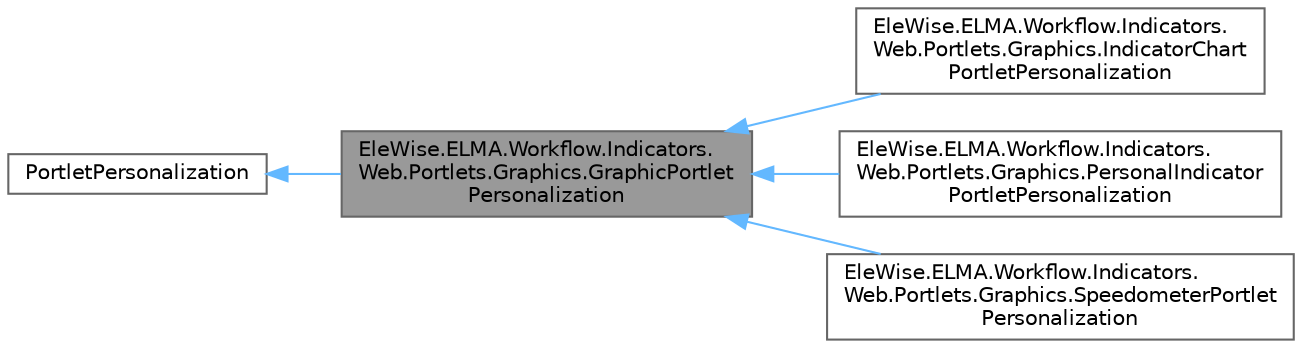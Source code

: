 digraph "EleWise.ELMA.Workflow.Indicators.Web.Portlets.Graphics.GraphicPortletPersonalization"
{
 // LATEX_PDF_SIZE
  bgcolor="transparent";
  edge [fontname=Helvetica,fontsize=10,labelfontname=Helvetica,labelfontsize=10];
  node [fontname=Helvetica,fontsize=10,shape=box,height=0.2,width=0.4];
  rankdir="LR";
  Node1 [id="Node000001",label="EleWise.ELMA.Workflow.Indicators.\lWeb.Portlets.Graphics.GraphicPortlet\lPersonalization",height=0.2,width=0.4,color="gray40", fillcolor="grey60", style="filled", fontcolor="black",tooltip="Настройки портлета"];
  Node2 -> Node1 [id="edge1_Node000001_Node000002",dir="back",color="steelblue1",style="solid",tooltip=" "];
  Node2 [id="Node000002",label="PortletPersonalization",height=0.2,width=0.4,color="gray40", fillcolor="white", style="filled",tooltip=" "];
  Node1 -> Node3 [id="edge2_Node000001_Node000003",dir="back",color="steelblue1",style="solid",tooltip=" "];
  Node3 [id="Node000003",label="EleWise.ELMA.Workflow.Indicators.\lWeb.Portlets.Graphics.IndicatorChart\lPortletPersonalization",height=0.2,width=0.4,color="gray40", fillcolor="white", style="filled",URL="$class_ele_wise_1_1_e_l_m_a_1_1_workflow_1_1_indicators_1_1_web_1_1_portlets_1_1_graphics_1_1_ind34ff4ac1e62d8291605e55408c15e8f8.html",tooltip="Настройки портлета"];
  Node1 -> Node4 [id="edge3_Node000001_Node000004",dir="back",color="steelblue1",style="solid",tooltip=" "];
  Node4 [id="Node000004",label="EleWise.ELMA.Workflow.Indicators.\lWeb.Portlets.Graphics.PersonalIndicator\lPortletPersonalization",height=0.2,width=0.4,color="gray40", fillcolor="white", style="filled",URL="$class_ele_wise_1_1_e_l_m_a_1_1_workflow_1_1_indicators_1_1_web_1_1_portlets_1_1_graphics_1_1_per29e28d8e90924c3a816fb3b20b71c2b5.html",tooltip="Настройки портлета"];
  Node1 -> Node5 [id="edge4_Node000001_Node000005",dir="back",color="steelblue1",style="solid",tooltip=" "];
  Node5 [id="Node000005",label="EleWise.ELMA.Workflow.Indicators.\lWeb.Portlets.Graphics.SpeedometerPortlet\lPersonalization",height=0.2,width=0.4,color="gray40", fillcolor="white", style="filled",URL="$class_ele_wise_1_1_e_l_m_a_1_1_workflow_1_1_indicators_1_1_web_1_1_portlets_1_1_graphics_1_1_spe319a5ce02b619b31b750cde1edffca8c.html",tooltip="Настройки портлета \"График значений показателя процесса\"."];
}
